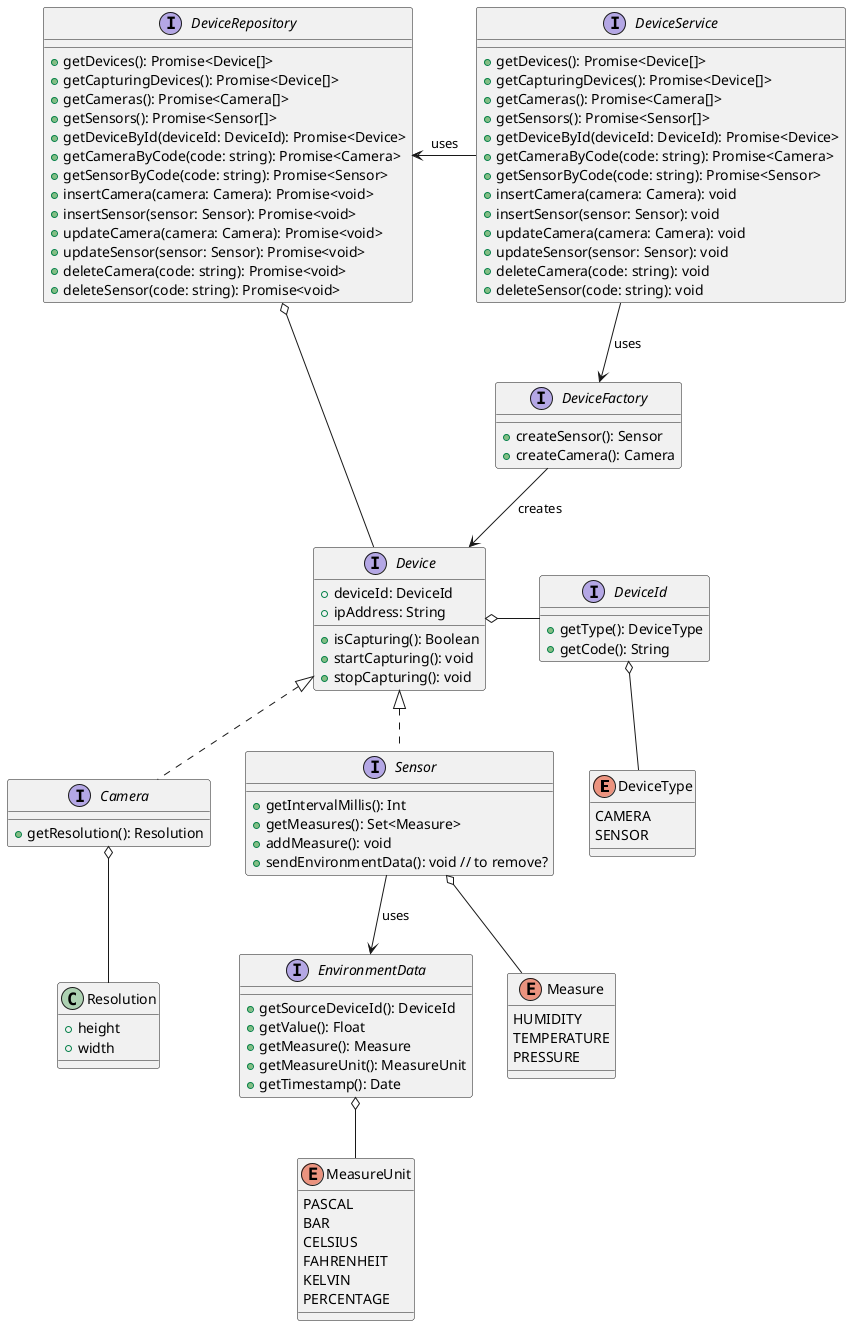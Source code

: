 @startuml

enum DeviceType {
  CAMERA
  SENSOR
}

interface DeviceId {
 + getType(): DeviceType
 + getCode(): String
}
DeviceId o-- DeviceType

interface Device {
 + deviceId: DeviceId
 + ipAddress: String
 + isCapturing(): Boolean
 + startCapturing(): void
 + stopCapturing(): void
}
Device o-right- DeviceId

interface DeviceFactory {
 + createSensor(): Sensor
 + createCamera(): Camera
}
DeviceFactory --> Device: creates

interface DeviceRepository {
    +getDevices(): Promise<Device[]>
    +getCapturingDevices(): Promise<Device[]>
    +getCameras(): Promise<Camera[]>
    +getSensors(): Promise<Sensor[]>
    +getDeviceById(deviceId: DeviceId): Promise<Device>
    +getCameraByCode(code: string): Promise<Camera>
    +getSensorByCode(code: string): Promise<Sensor>
    +insertCamera(camera: Camera): Promise<void>
    +insertSensor(sensor: Sensor): Promise<void>
    +updateCamera(camera: Camera): Promise<void>
    +updateSensor(sensor: Sensor): Promise<void>
    +deleteCamera(code: string): Promise<void>
    +deleteSensor(code: string): Promise<void>
}
DeviceRepository o-- Device

!startsub DeviceRoot

interface DeviceService {
    +getDevices(): Promise<Device[]>
    +getCapturingDevices(): Promise<Device[]>
    +getCameras(): Promise<Camera[]>
    +getSensors(): Promise<Sensor[]>
    +getDeviceById(deviceId: DeviceId): Promise<Device>
    +getCameraByCode(code: string): Promise<Camera>
    +getSensorByCode(code: string): Promise<Sensor>
    +insertCamera(camera: Camera): void
    +insertSensor(sensor: Sensor): void
    +updateCamera(camera: Camera): void
    +updateSensor(sensor: Sensor): void
    +deleteCamera(code: string): void
    +deleteSensor(code: string): void
}
!endsub DeviceRoot

DeviceService -left-> DeviceRepository: uses
DeviceService --> DeviceFactory: uses

interface Camera {
 + getResolution(): Resolution
}
Camera o-- Resolution
Device <|.. Camera
Device <|.. Sensor

interface Sensor {
 + getIntervalMillis(): Int
 + getMeasures(): Set<Measure>
 + addMeasure(): void
 + sendEnvironmentData(): void // to remove?
}
Sensor --> EnvironmentData : uses
Sensor o-- Measure


interface EnvironmentData {
 + getSourceDeviceId(): DeviceId
 + getValue(): Float
 + getMeasure(): Measure
 + getMeasureUnit(): MeasureUnit
 + getTimestamp(): Date
}

class Resolution {
 + height
 + width
}

enum Measure {
 HUMIDITY
 TEMPERATURE
 PRESSURE
}

enum MeasureUnit {
  PASCAL
  BAR
  CELSIUS
  FAHRENHEIT
  KELVIN
  PERCENTAGE
}
MeasureUnit -up-o EnvironmentData

@enduml
